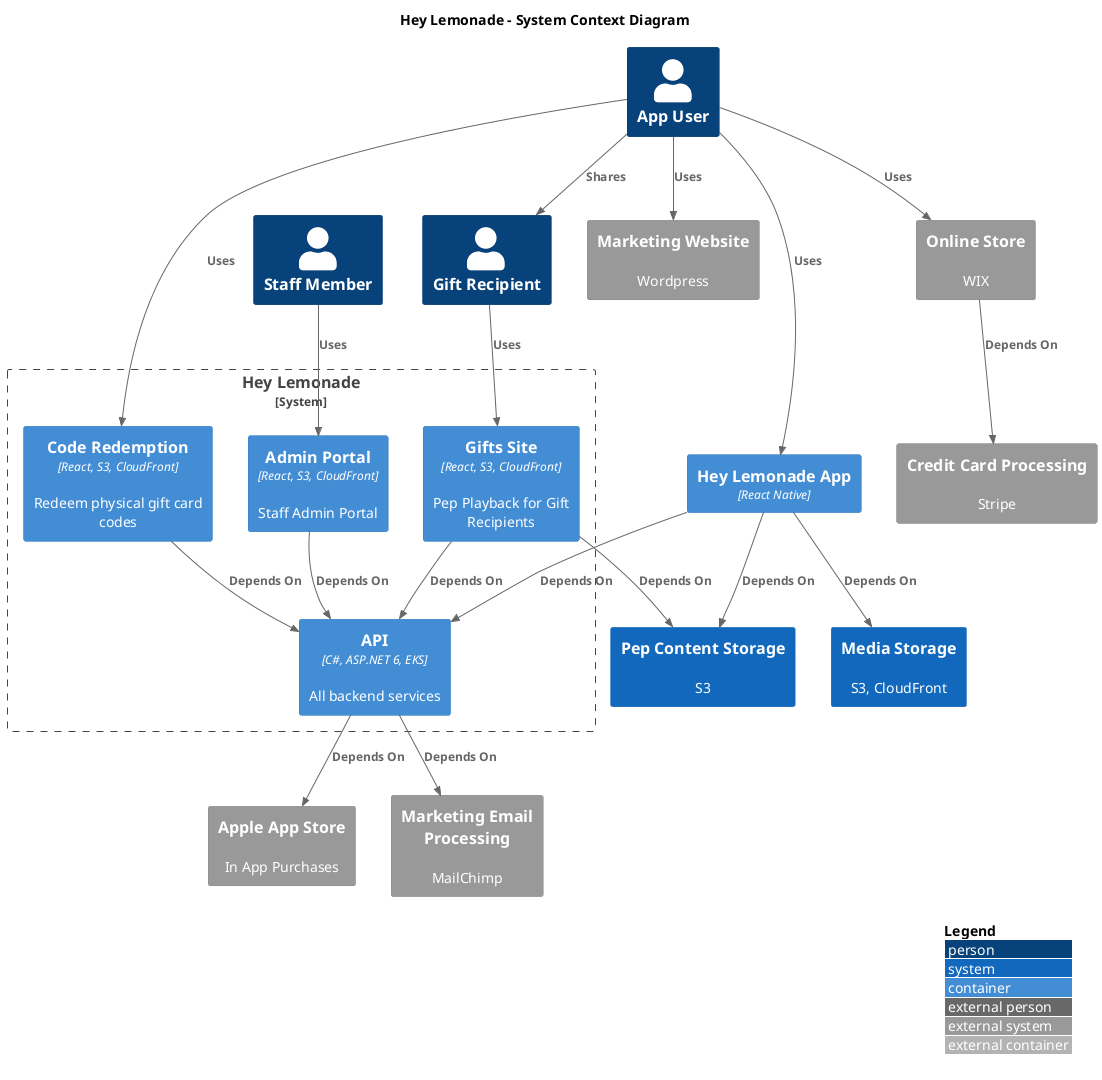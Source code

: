 @startuml Context

title Hey Lemonade - System Context Diagram

!include <C4/C4_Context>
!include <C4/C4_Container>

LAYOUT_WITH_LEGEND()

Person(staff, "Staff Member")
Person(user, "App User")
Person(recipient, "Gift Recipient")

Container(app, "Hey Lemonade App", "React Native")

System_Boundary(system, "Hey Lemonade") {
    Container(api, "API", "C#, ASP.NET 6, EKS", "All backend services")

    Container(gifts, "Gifts Site", "React, S3, CloudFront", "Pep Playback for Gift Recipients")
    Container(admin, "Admin Portal", "React, S3, CloudFront", "Staff Admin Portal")
    Container(redeem, "Code Redemption", "React, S3, CloudFront", "Redeem physical gift card codes")
}

System(media, "Media Storage", "S3, CloudFront")
System(peps, "Pep Content Storage", "S3")

System_Ext(apple, "Apple App Store", "In App Purchases")
System_Ext(website, "Marketing Website", "Wordpress")
System_Ext(shop, "Online Store", "WIX")
System_Ext(stripe, "Credit Card Processing", "Stripe")
System_Ext(mailchimp, "Marketing Email Processing", "MailChimp")

Rel(staff, admin, "Uses")

Rel(user, app, "Uses")
Rel(user, shop, "Uses")
Rel(user, website, "Uses")
Rel(user, redeem, "Uses")

Rel(user, recipient, "Shares")

Rel(recipient, gifts, "Uses")

Rel(app, api, "Depends On")
Rel(app, media, "Depends On")
Rel(app, peps, "Depends On")

Rel(gifts, api, "Depends On")
Rel(gifts, peps, "Depends On")

Rel(admin, api, "Depends On")
Rel(redeem, api, "Depends On")

Rel(shop, stripe, "Depends On")

Rel(api, apple, "Depends On")
Rel(api, mailchimp, "Depends On")

@enduml
